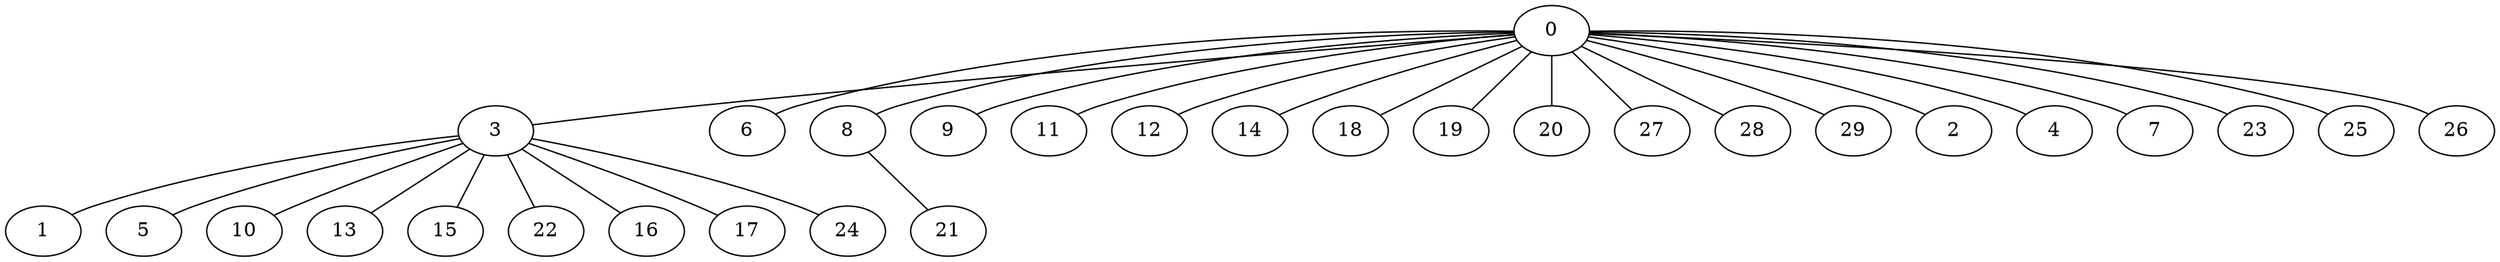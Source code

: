 graph G {
  0;
  3;
  6;
  8;
  9;
  11;
  12;
  14;
  18;
  19;
  20;
  27;
  28;
  29;
  2;
  4;
  7;
  23;
  25;
  26;
  1;
  5;
  10;
  13;
  15;
  22;
  16;
  17;
  24;
  21;
   0 -- 3;
   0 -- 6;
   0 -- 8;
   0 -- 9;
   0 -- 11;
   0 -- 12;
   0 -- 14;
   0 -- 18;
   0 -- 19;
   0 -- 20;
   0 -- 27;
   0 -- 28;
   0 -- 29;
   0 -- 2;
   0 -- 4;
   0 -- 7;
   0 -- 23;
   0 -- 25;
   0 -- 26;
   3 -- 1;
   3 -- 5;
   3 -- 10;
   3 -- 13;
   3 -- 15;
   3 -- 22;
   3 -- 16;
   3 -- 17;
   3 -- 24;
   8 -- 21;
}
